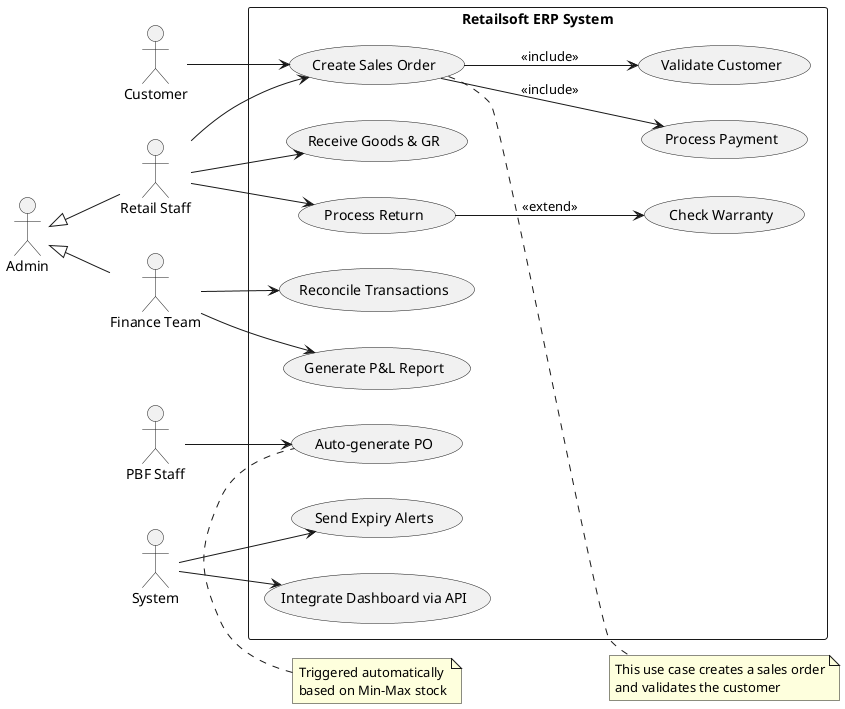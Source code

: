 @startuml
left to right direction

' ====================
' Actors
' ====================
actor Customer
actor "Retail Staff" as RS
actor "PBF Staff" as PBF
actor "Finance Team" as FIN
actor "System" as SYS
actor Admin

' Actor generalization
Admin <|-- RS
Admin <|-- FIN

' ====================
' System Boundary
' ====================
rectangle "Retailsoft ERP System" {
    
    ' Use cases
    (Create Sales Order)
    (Validate Customer)
    (Process Payment)
    (Receive Goods & GR)
    (Process Return)
    (Check Warranty)
    (Auto-generate PO)
    (Reconcile Transactions)
    (Generate P&L Report)
    (Send Expiry Alerts)
    (Integrate Dashboard via API)
}

' ====================
' Associations
' ====================
Customer --> (Create Sales Order)
RS --> (Create Sales Order)
RS --> (Receive Goods & GR)
RS --> (Process Return)

PBF --> (Auto-generate PO)
FIN --> (Reconcile Transactions)
FIN --> (Generate P&L Report)

SYS --> (Send Expiry Alerts)
SYS --> (Integrate Dashboard via API)

' ====================
' Relationships
' ====================
(Create Sales Order) --> (Validate Customer) : <<include>>
(Create Sales Order) --> (Process Payment) : <<include>>
(Process Return) --> (Check Warranty) : <<extend>>

' ====================
' Notes
' ====================
note right of (Create Sales Order)
This use case creates a sales order
and validates the customer
end note

note top of (Auto-generate PO)
Triggered automatically
based on Min-Max stock
end note
